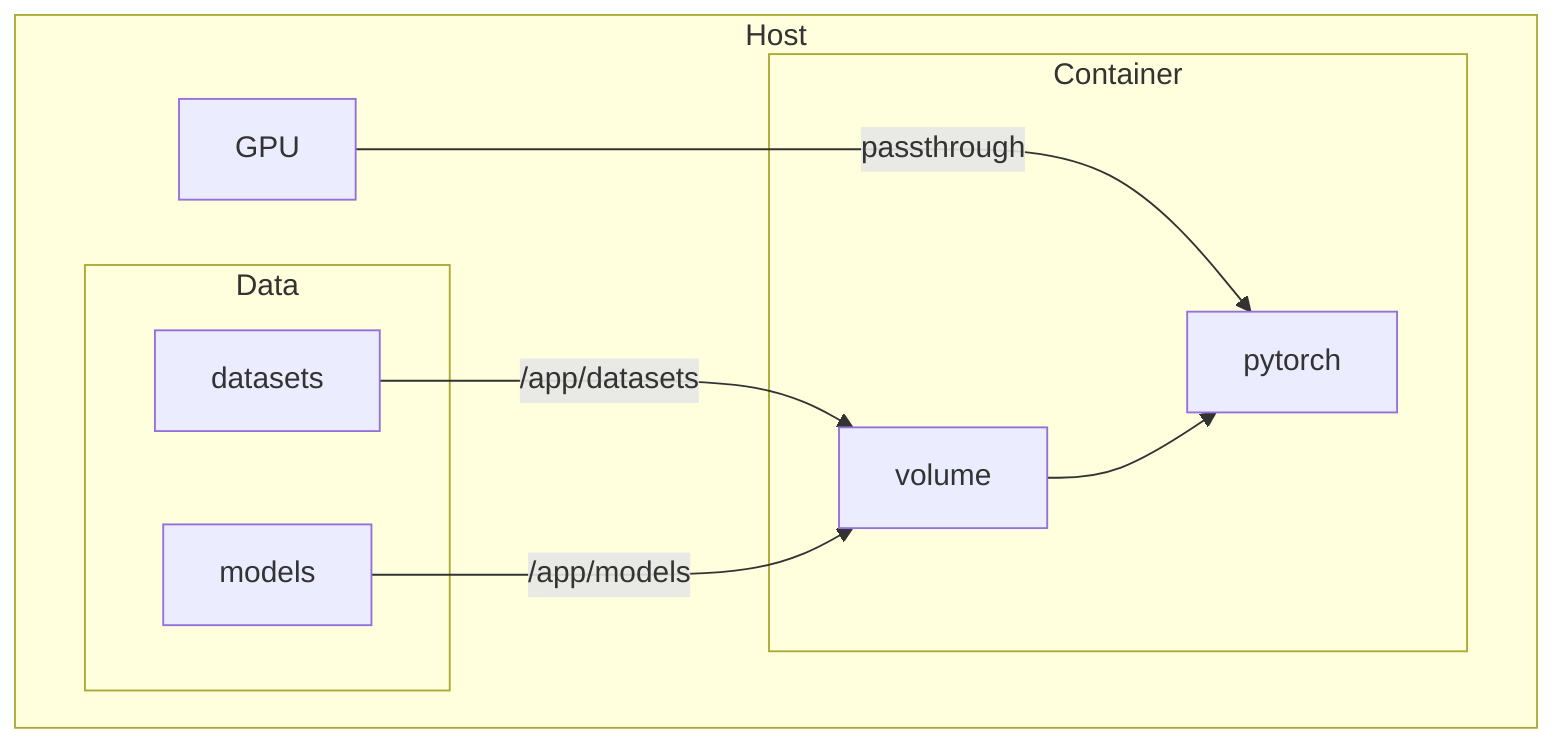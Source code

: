 graph
    subgraph Host
        gpu[GPU]
        subgraph Data
            datasets
            models
        end 
        gpu --->|passthrough| program
        subgraph Container
            volume
            program[pytorch]
            volume --> program
        end

        datasets -->|/app/datasets| volume
        models -->|/app/models| volume
    end
